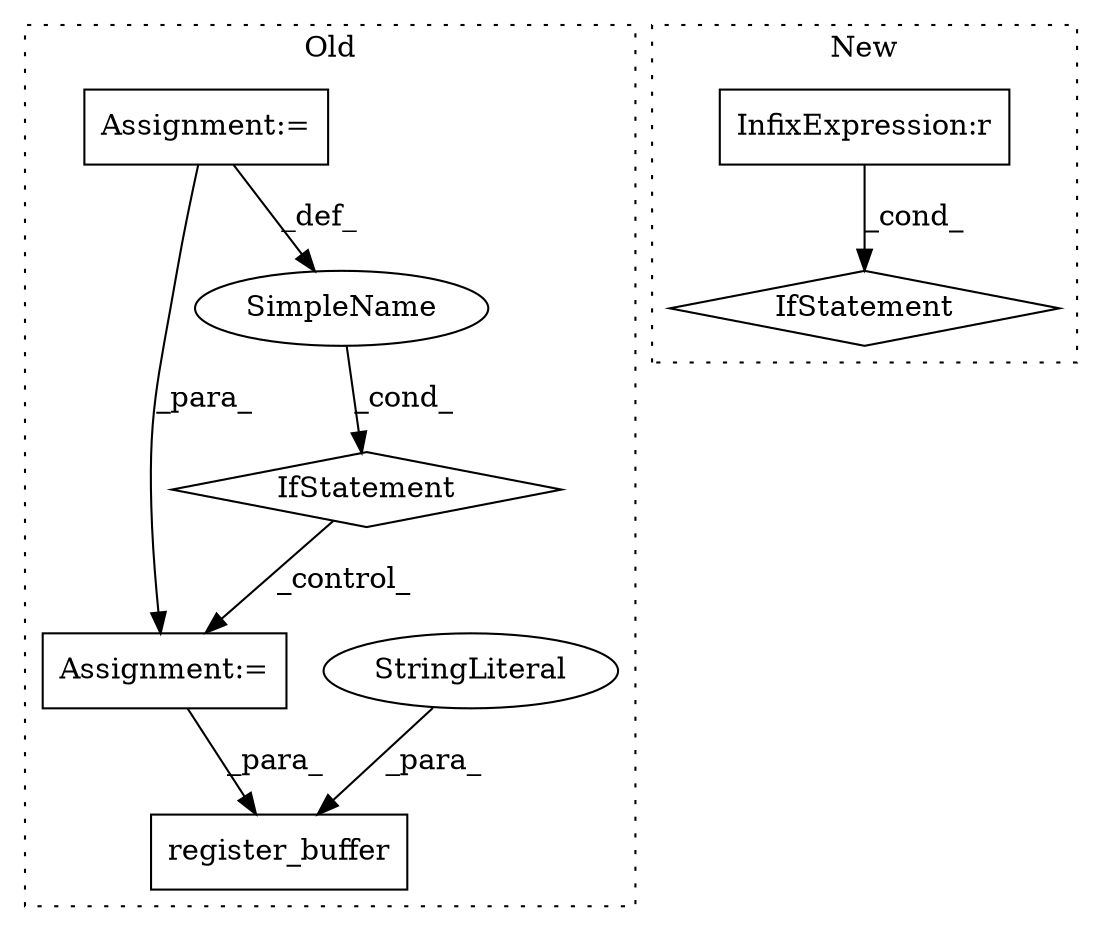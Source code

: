 digraph G {
subgraph cluster0 {
1 [label="register_buffer" a="32" s="1070,1103" l="16,1" shape="box"];
3 [label="StringLiteral" a="45" s="1086" l="9" shape="ellipse"];
4 [label="Assignment:=" a="7" s="692" l="5" shape="box"];
6 [label="IfStatement" a="25" s="946,978" l="4,2" shape="diamond"];
7 [label="Assignment:=" a="7" s="995" l="1" shape="box"];
8 [label="SimpleName" a="42" s="" l="" shape="ellipse"];
label = "Old";
style="dotted";
}
subgraph cluster1 {
2 [label="IfStatement" a="25" s="742,785" l="4,2" shape="diamond"];
5 [label="InfixExpression:r" a="27" s="776" l="4" shape="box"];
label = "New";
style="dotted";
}
3 -> 1 [label="_para_"];
4 -> 7 [label="_para_"];
4 -> 8 [label="_def_"];
5 -> 2 [label="_cond_"];
6 -> 7 [label="_control_"];
7 -> 1 [label="_para_"];
8 -> 6 [label="_cond_"];
}